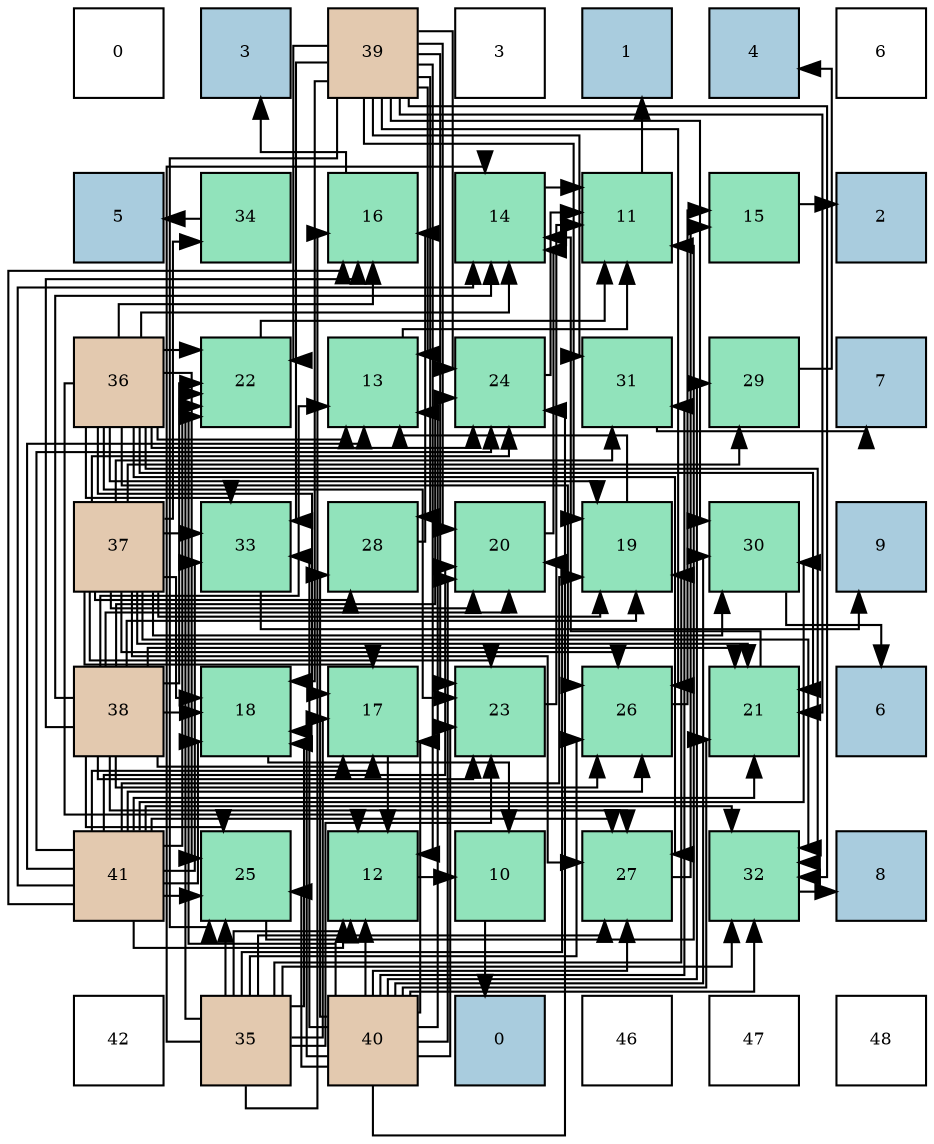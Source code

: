 digraph layout{
 rankdir=TB;
 splines=ortho;
 node [style=filled shape=square fixedsize=true width=0.6];
0[label="0", fontsize=8, fillcolor="#ffffff"];
1[label="3", fontsize=8, fillcolor="#a9ccde"];
2[label="39", fontsize=8, fillcolor="#e3c9af"];
3[label="3", fontsize=8, fillcolor="#ffffff"];
4[label="1", fontsize=8, fillcolor="#a9ccde"];
5[label="4", fontsize=8, fillcolor="#a9ccde"];
6[label="6", fontsize=8, fillcolor="#ffffff"];
7[label="5", fontsize=8, fillcolor="#a9ccde"];
8[label="34", fontsize=8, fillcolor="#91e3bb"];
9[label="16", fontsize=8, fillcolor="#91e3bb"];
10[label="14", fontsize=8, fillcolor="#91e3bb"];
11[label="11", fontsize=8, fillcolor="#91e3bb"];
12[label="15", fontsize=8, fillcolor="#91e3bb"];
13[label="2", fontsize=8, fillcolor="#a9ccde"];
14[label="36", fontsize=8, fillcolor="#e3c9af"];
15[label="22", fontsize=8, fillcolor="#91e3bb"];
16[label="13", fontsize=8, fillcolor="#91e3bb"];
17[label="24", fontsize=8, fillcolor="#91e3bb"];
18[label="31", fontsize=8, fillcolor="#91e3bb"];
19[label="29", fontsize=8, fillcolor="#91e3bb"];
20[label="7", fontsize=8, fillcolor="#a9ccde"];
21[label="37", fontsize=8, fillcolor="#e3c9af"];
22[label="33", fontsize=8, fillcolor="#91e3bb"];
23[label="28", fontsize=8, fillcolor="#91e3bb"];
24[label="20", fontsize=8, fillcolor="#91e3bb"];
25[label="19", fontsize=8, fillcolor="#91e3bb"];
26[label="30", fontsize=8, fillcolor="#91e3bb"];
27[label="9", fontsize=8, fillcolor="#a9ccde"];
28[label="38", fontsize=8, fillcolor="#e3c9af"];
29[label="18", fontsize=8, fillcolor="#91e3bb"];
30[label="17", fontsize=8, fillcolor="#91e3bb"];
31[label="23", fontsize=8, fillcolor="#91e3bb"];
32[label="26", fontsize=8, fillcolor="#91e3bb"];
33[label="21", fontsize=8, fillcolor="#91e3bb"];
34[label="6", fontsize=8, fillcolor="#a9ccde"];
35[label="41", fontsize=8, fillcolor="#e3c9af"];
36[label="25", fontsize=8, fillcolor="#91e3bb"];
37[label="12", fontsize=8, fillcolor="#91e3bb"];
38[label="10", fontsize=8, fillcolor="#91e3bb"];
39[label="27", fontsize=8, fillcolor="#91e3bb"];
40[label="32", fontsize=8, fillcolor="#91e3bb"];
41[label="8", fontsize=8, fillcolor="#a9ccde"];
42[label="42", fontsize=8, fillcolor="#ffffff"];
43[label="35", fontsize=8, fillcolor="#e3c9af"];
44[label="40", fontsize=8, fillcolor="#e3c9af"];
45[label="0", fontsize=8, fillcolor="#a9ccde"];
46[label="46", fontsize=8, fillcolor="#ffffff"];
47[label="47", fontsize=8, fillcolor="#ffffff"];
48[label="48", fontsize=8, fillcolor="#ffffff"];
edge [constraint=false, style=vis];38 -> 45;
11 -> 4;
37 -> 38;
16 -> 11;
10 -> 11;
12 -> 13;
9 -> 1;
30 -> 37;
29 -> 38;
25 -> 16;
24 -> 10;
33 -> 10;
15 -> 11;
31 -> 11;
17 -> 11;
36 -> 11;
32 -> 12;
39 -> 12;
23 -> 9;
19 -> 5;
26 -> 34;
18 -> 20;
40 -> 41;
22 -> 27;
8 -> 7;
43 -> 37;
43 -> 10;
43 -> 9;
43 -> 30;
43 -> 29;
43 -> 25;
43 -> 24;
43 -> 15;
43 -> 31;
43 -> 36;
43 -> 32;
43 -> 39;
43 -> 40;
14 -> 37;
14 -> 16;
14 -> 10;
14 -> 9;
14 -> 30;
14 -> 25;
14 -> 33;
14 -> 15;
14 -> 31;
14 -> 17;
14 -> 36;
14 -> 32;
14 -> 39;
14 -> 40;
14 -> 22;
21 -> 30;
21 -> 29;
21 -> 25;
21 -> 24;
21 -> 33;
21 -> 31;
21 -> 17;
21 -> 32;
21 -> 39;
21 -> 23;
21 -> 19;
21 -> 26;
21 -> 18;
21 -> 40;
21 -> 22;
21 -> 8;
28 -> 16;
28 -> 10;
28 -> 9;
28 -> 30;
28 -> 29;
28 -> 25;
28 -> 24;
28 -> 33;
28 -> 15;
28 -> 31;
28 -> 17;
28 -> 36;
28 -> 32;
28 -> 39;
2 -> 37;
2 -> 16;
2 -> 29;
2 -> 25;
2 -> 24;
2 -> 33;
2 -> 15;
2 -> 31;
2 -> 17;
2 -> 36;
2 -> 32;
2 -> 23;
2 -> 26;
2 -> 18;
2 -> 40;
2 -> 22;
44 -> 37;
44 -> 16;
44 -> 30;
44 -> 29;
44 -> 24;
44 -> 33;
44 -> 15;
44 -> 31;
44 -> 17;
44 -> 36;
44 -> 39;
44 -> 23;
44 -> 19;
44 -> 26;
44 -> 18;
44 -> 40;
44 -> 22;
35 -> 37;
35 -> 16;
35 -> 10;
35 -> 9;
35 -> 30;
35 -> 29;
35 -> 25;
35 -> 24;
35 -> 33;
35 -> 15;
35 -> 17;
35 -> 36;
35 -> 32;
35 -> 39;
35 -> 26;
35 -> 40;
35 -> 22;
edge [constraint=true, style=invis];
0 -> 7 -> 14 -> 21 -> 28 -> 35 -> 42;
1 -> 8 -> 15 -> 22 -> 29 -> 36 -> 43;
2 -> 9 -> 16 -> 23 -> 30 -> 37 -> 44;
3 -> 10 -> 17 -> 24 -> 31 -> 38 -> 45;
4 -> 11 -> 18 -> 25 -> 32 -> 39 -> 46;
5 -> 12 -> 19 -> 26 -> 33 -> 40 -> 47;
6 -> 13 -> 20 -> 27 -> 34 -> 41 -> 48;
rank = same {0 -> 1 -> 2 -> 3 -> 4 -> 5 -> 6};
rank = same {7 -> 8 -> 9 -> 10 -> 11 -> 12 -> 13};
rank = same {14 -> 15 -> 16 -> 17 -> 18 -> 19 -> 20};
rank = same {21 -> 22 -> 23 -> 24 -> 25 -> 26 -> 27};
rank = same {28 -> 29 -> 30 -> 31 -> 32 -> 33 -> 34};
rank = same {35 -> 36 -> 37 -> 38 -> 39 -> 40 -> 41};
rank = same {42 -> 43 -> 44 -> 45 -> 46 -> 47 -> 48};
}